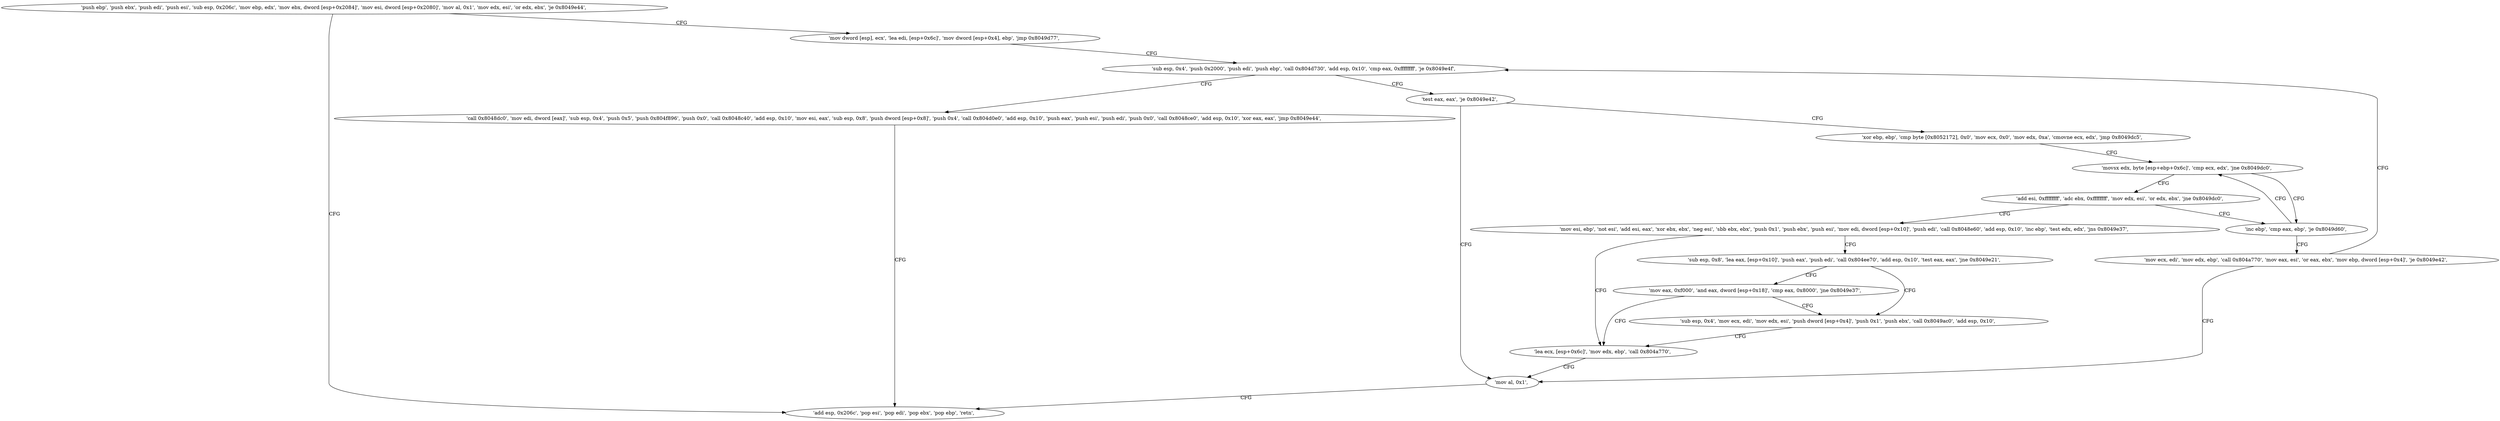 digraph "func" {
"134520096" [label = "'push ebp', 'push ebx', 'push edi', 'push esi', 'sub esp, 0x206c', 'mov ebp, edx', 'mov ebx, dword [esp+0x2084]', 'mov esi, dword [esp+0x2080]', 'mov al, 0x1', 'mov edx, esi', 'or edx, ebx', 'je 0x8049e44', " ]
"134520388" [label = "'add esp, 0x206c', 'pop esi', 'pop edi', 'pop ebx', 'pop ebp', 'retn', " ]
"134520134" [label = "'mov dword [esp], ecx', 'lea edi, [esp+0x6c]', 'mov dword [esp+0x4], ebp', 'jmp 0x8049d77', " ]
"134520183" [label = "'sub esp, 0x4', 'push 0x2000', 'push edi', 'push ebp', 'call 0x804d730', 'add esp, 0x10', 'cmp eax, 0xffffffff', 'je 0x8049e4f', " ]
"134520399" [label = "'call 0x8048dc0', 'mov edi, dword [eax]', 'sub esp, 0x4', 'push 0x5', 'push 0x804f896', 'push 0x0', 'call 0x8048c40', 'add esp, 0x10', 'mov esi, eax', 'sub esp, 0x8', 'push dword [esp+0x8]', 'push 0x4', 'call 0x804d0e0', 'add esp, 0x10', 'push eax', 'push esi', 'push edi', 'push 0x0', 'call 0x8048ce0', 'add esp, 0x10', 'xor eax, eax', 'jmp 0x8049e44', " ]
"134520210" [label = "'test eax, eax', 'je 0x8049e42', " ]
"134520386" [label = "'mov al, 0x1', " ]
"134520218" [label = "'xor ebp, ebp', 'cmp byte [0x8052172], 0x0', 'mov ecx, 0x0', 'mov edx, 0xa', 'cmovne ecx, edx', 'jmp 0x8049dc5', " ]
"134520261" [label = "'movsx edx, byte [esp+ebp+0x6c]', 'cmp ecx, edx', 'jne 0x8049dc0', " ]
"134520256" [label = "'inc ebp', 'cmp eax, ebp', 'je 0x8049d60', " ]
"134520270" [label = "'add esi, 0xffffffff', 'adc ebx, 0xffffffff', 'mov edx, esi', 'or edx, ebx', 'jne 0x8049dc0', " ]
"134520160" [label = "'mov ecx, edi', 'mov edx, ebp', 'call 0x804a770', 'mov eax, esi', 'or eax, ebx', 'mov ebp, dword [esp+0x4]', 'je 0x8049e42', " ]
"134520282" [label = "'mov esi, ebp', 'not esi', 'add esi, eax', 'xor ebx, ebx', 'neg esi', 'sbb ebx, ebx', 'push 0x1', 'push ebx', 'push esi', 'mov edi, dword [esp+0x10]', 'push edi', 'call 0x8048e60', 'add esp, 0x10', 'inc ebp', 'test edx, edx', 'jns 0x8049e37', " ]
"134520375" [label = "'lea ecx, [esp+0x6c]', 'mov edx, ebp', 'call 0x804a770', " ]
"134520316" [label = "'sub esp, 0x8', 'lea eax, [esp+0x10]', 'push eax', 'push edi', 'call 0x804ee70', 'add esp, 0x10', 'test eax, eax', 'jne 0x8049e21', " ]
"134520353" [label = "'sub esp, 0x4', 'mov ecx, edi', 'mov edx, esi', 'push dword [esp+0x4]', 'push 0x1', 'push ebx', 'call 0x8049ac0', 'add esp, 0x10', " ]
"134520337" [label = "'mov eax, 0xf000', 'and eax, dword [esp+0x18]', 'cmp eax, 0x8000', 'jne 0x8049e37', " ]
"134520096" -> "134520388" [ label = "CFG" ]
"134520096" -> "134520134" [ label = "CFG" ]
"134520134" -> "134520183" [ label = "CFG" ]
"134520183" -> "134520399" [ label = "CFG" ]
"134520183" -> "134520210" [ label = "CFG" ]
"134520399" -> "134520388" [ label = "CFG" ]
"134520210" -> "134520386" [ label = "CFG" ]
"134520210" -> "134520218" [ label = "CFG" ]
"134520386" -> "134520388" [ label = "CFG" ]
"134520218" -> "134520261" [ label = "CFG" ]
"134520261" -> "134520256" [ label = "CFG" ]
"134520261" -> "134520270" [ label = "CFG" ]
"134520256" -> "134520160" [ label = "CFG" ]
"134520256" -> "134520261" [ label = "CFG" ]
"134520270" -> "134520256" [ label = "CFG" ]
"134520270" -> "134520282" [ label = "CFG" ]
"134520160" -> "134520386" [ label = "CFG" ]
"134520160" -> "134520183" [ label = "CFG" ]
"134520282" -> "134520375" [ label = "CFG" ]
"134520282" -> "134520316" [ label = "CFG" ]
"134520375" -> "134520386" [ label = "CFG" ]
"134520316" -> "134520353" [ label = "CFG" ]
"134520316" -> "134520337" [ label = "CFG" ]
"134520353" -> "134520375" [ label = "CFG" ]
"134520337" -> "134520375" [ label = "CFG" ]
"134520337" -> "134520353" [ label = "CFG" ]
}
